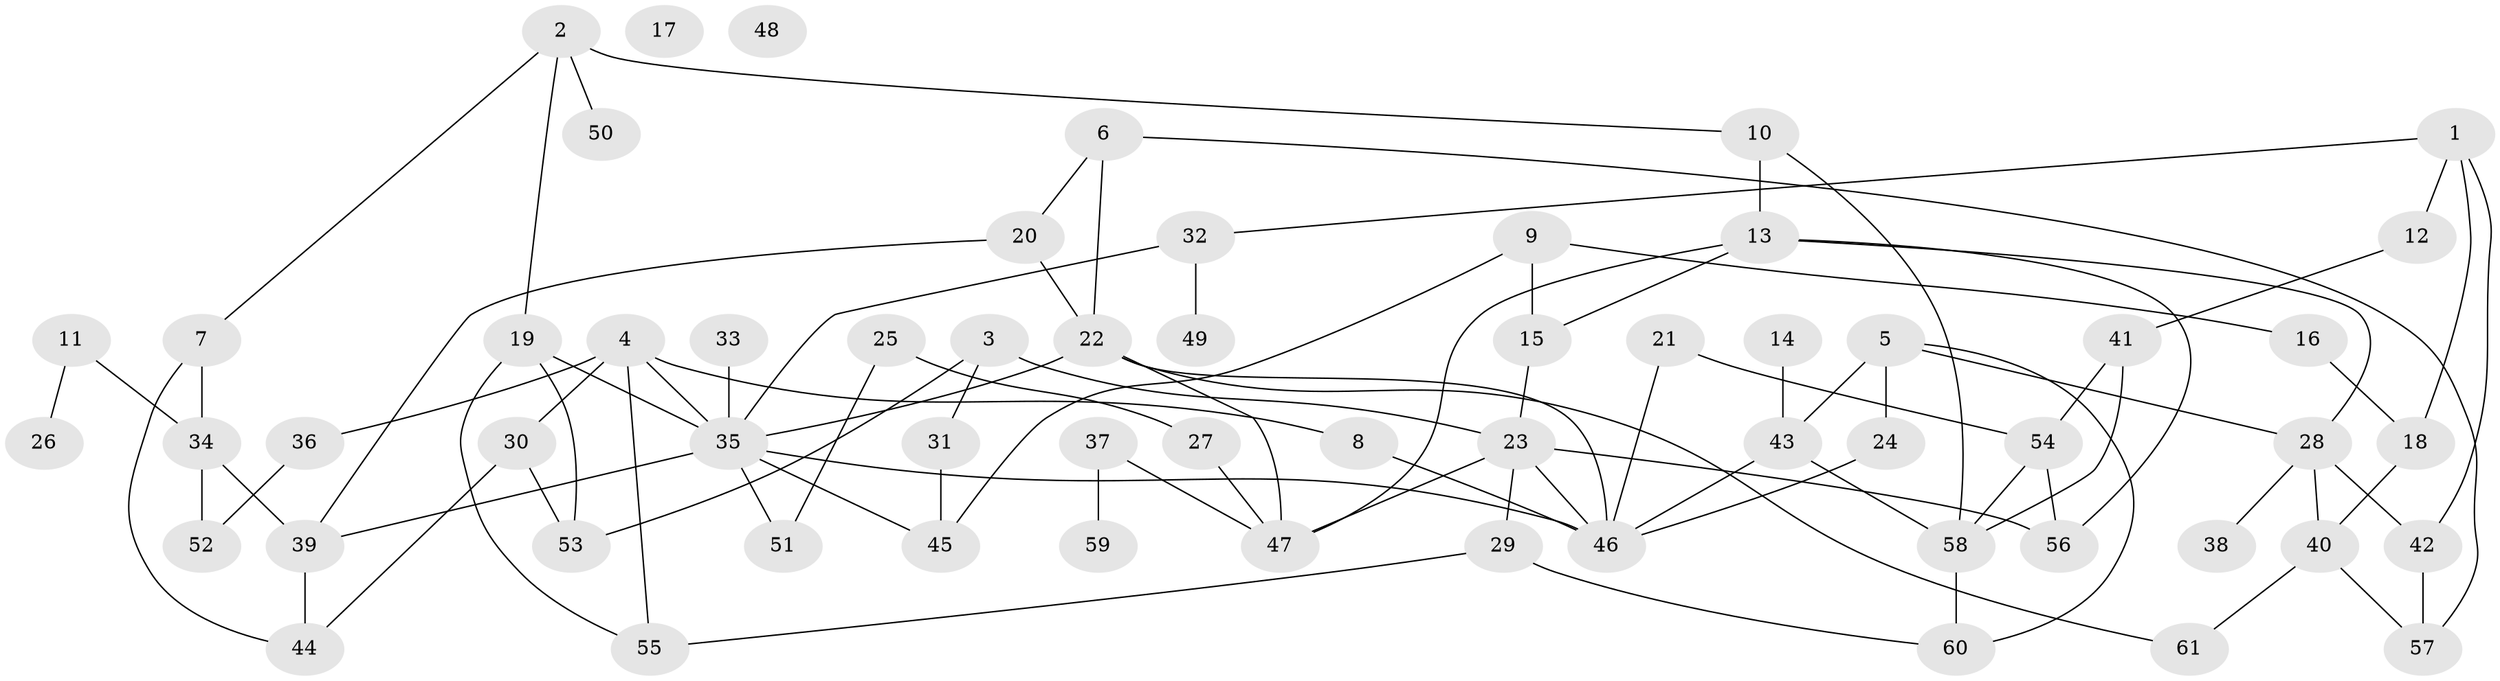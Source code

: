 // Generated by graph-tools (version 1.1) at 2025/40/03/09/25 04:40:16]
// undirected, 61 vertices, 92 edges
graph export_dot {
graph [start="1"]
  node [color=gray90,style=filled];
  1;
  2;
  3;
  4;
  5;
  6;
  7;
  8;
  9;
  10;
  11;
  12;
  13;
  14;
  15;
  16;
  17;
  18;
  19;
  20;
  21;
  22;
  23;
  24;
  25;
  26;
  27;
  28;
  29;
  30;
  31;
  32;
  33;
  34;
  35;
  36;
  37;
  38;
  39;
  40;
  41;
  42;
  43;
  44;
  45;
  46;
  47;
  48;
  49;
  50;
  51;
  52;
  53;
  54;
  55;
  56;
  57;
  58;
  59;
  60;
  61;
  1 -- 12;
  1 -- 18;
  1 -- 32;
  1 -- 42;
  2 -- 7;
  2 -- 10;
  2 -- 19;
  2 -- 50;
  3 -- 23;
  3 -- 31;
  3 -- 53;
  4 -- 8;
  4 -- 30;
  4 -- 35;
  4 -- 36;
  4 -- 55;
  5 -- 24;
  5 -- 28;
  5 -- 43;
  5 -- 60;
  6 -- 20;
  6 -- 22;
  6 -- 57;
  7 -- 34;
  7 -- 44;
  8 -- 46;
  9 -- 15;
  9 -- 16;
  9 -- 45;
  10 -- 13;
  10 -- 58;
  11 -- 26;
  11 -- 34;
  12 -- 41;
  13 -- 15;
  13 -- 28;
  13 -- 47;
  13 -- 56;
  14 -- 43;
  15 -- 23;
  16 -- 18;
  18 -- 40;
  19 -- 35;
  19 -- 53;
  19 -- 55;
  20 -- 22;
  20 -- 39;
  21 -- 46;
  21 -- 54;
  22 -- 35;
  22 -- 46;
  22 -- 47;
  22 -- 61;
  23 -- 29;
  23 -- 46;
  23 -- 47;
  23 -- 56;
  24 -- 46;
  25 -- 27;
  25 -- 51;
  27 -- 47;
  28 -- 38;
  28 -- 40;
  28 -- 42;
  29 -- 55;
  29 -- 60;
  30 -- 44;
  30 -- 53;
  31 -- 45;
  32 -- 35;
  32 -- 49;
  33 -- 35;
  34 -- 39;
  34 -- 52;
  35 -- 39;
  35 -- 45;
  35 -- 46;
  35 -- 51;
  36 -- 52;
  37 -- 47;
  37 -- 59;
  39 -- 44;
  40 -- 57;
  40 -- 61;
  41 -- 54;
  41 -- 58;
  42 -- 57;
  43 -- 46;
  43 -- 58;
  54 -- 56;
  54 -- 58;
  58 -- 60;
}
